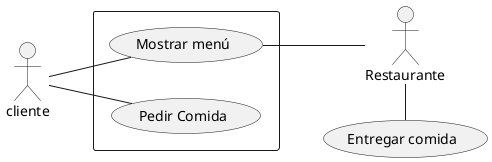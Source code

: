 @startuml
left to right direction
rectangle {
 (Mostrar menú) as UC1
 (Pedir Comida) as UC2
}
:cliente: as fc
:Restaurante: as fc2
(Entregar comida) as UC3

UC1 -- fc2
fc -- UC1
fc -- UC2
fc2 - UC3

@enduml